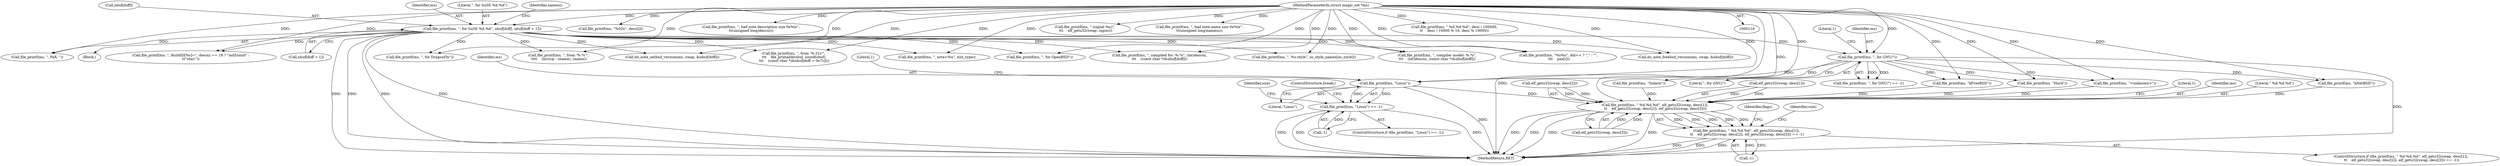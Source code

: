 digraph "0_file_ce90e05774dd77d86cfc8dfa6da57b32816841c4_2@pointer" {
"1000352" [label="(Call,file_printf(ms, \"Linux\"))"];
"1000335" [label="(Call,file_printf(ms, \", for GNU/\"))"];
"1000287" [label="(Call,file_printf(ms, \", for SuSE %d.%d\", nbuf[doff], nbuf[doff + 1]))"];
"1000117" [label="(MethodParameterIn,struct magic_set *ms)"];
"1000351" [label="(Call,file_printf(ms, \"Linux\") == -1)"];
"1000416" [label="(Call,file_printf(ms, \" %d.%d.%d\", elf_getu32(swap, desc[1]),\n \t\t    elf_getu32(swap, desc[2]), elf_getu32(swap, desc[3])))"];
"1000415" [label="(Call,file_printf(ms, \" %d.%d.%d\", elf_getu32(swap, desc[1]),\n \t\t    elf_getu32(swap, desc[2]), elf_getu32(swap, desc[3])) == -1)"];
"1000963" [label="(Call,file_printf(ms, \", %s-style\", os_style_names[os_style]))"];
"1000117" [label="(MethodParameterIn,struct magic_set *ms)"];
"1000680" [label="(Call,file_printf(ms, \", compiler model: %.*s\",\n\t\t\t    (int)descsz, (const char *)&nbuf[doff]))"];
"1000509" [label="(Call,file_printf(ms, \"%02x\", desc[i]))"];
"1000355" [label="(Call,-1)"];
"1000440" [label="(Identifier,flags)"];
"1000736" [label="(Call,do_note_freebsd_version(ms, swap, &nbuf[doff]))"];
"1000353" [label="(Identifier,ms)"];
"1000660" [label="(Call,file_printf(ms, \", compiled for: %.*s\", (int)descsz,\n\t\t\t    (const char *)&nbuf[doff]))"];
"1000603" [label="(Call,file_printf(ms, \"%s%s\", did++ ? \",\" : \"\",\n \t\t\t    pax[i]))"];
"1000205" [label="(Call,file_printf(ms, \", bad note description size 0x%lx\",\n\t\t(unsigned long)descsz))"];
"1000359" [label="(ControlStructure,break;)"];
"1000429" [label="(Call,elf_getu32(swap, desc[3]))"];
"1000286" [label="(Block,)"];
"1000396" [label="(Call,file_printf(ms, \"kNetBSD\"))"];
"1000288" [label="(Identifier,ms)"];
"1000374" [label="(Call,file_printf(ms, \"Solaris\"))"];
"1000476" [label="(Call,file_printf(ms, \", BuildID[%s]=\", descsz == 16 ? \"md5/uuid\" :\n\t\t\"sha1\"))"];
"1000435" [label="(Literal,1)"];
"1000289" [label="(Literal,\", for SuSE %d.%d\")"];
"1000301" [label="(Identifier,namesz)"];
"1000337" [label="(Literal,\", for GNU/\")"];
"1000356" [label="(Literal,1)"];
"1000437" [label="(Identifier,size)"];
"1000385" [label="(Call,file_printf(ms, \"kFreeBSD\"))"];
"1001221" [label="(Call,file_printf(ms, \", from '%.*s'\",\n \t\t\t\t    (int)(cp - cname), cname))"];
"1001023" [label="(Call,file_printf(ms, \" (signal %u)\",\n \t\t\t    elf_getu32(swap, signo)))"];
"1000190" [label="(Call,file_printf(ms, \", bad note name size 0x%lx\",\n\t\t(unsigned long)namesz))"];
"1000989" [label="(Call,file_printf(ms, \", from '%.31s'\",\n \t\t\t    file_printable(sbuf, sizeof(sbuf),\n \t\t\t    (const char *)&nbuf[doff + 0x7c])))"];
"1000363" [label="(Call,file_printf(ms, \"Hurd\"))"];
"1000414" [label="(ControlStructure,if (file_printf(ms, \" %d.%d.%d\", elf_getu32(swap, desc[1]),\n \t\t    elf_getu32(swap, desc[2]), elf_getu32(swap, desc[3])) == -1))"];
"1000336" [label="(Identifier,ms)"];
"1000339" [label="(Literal,1)"];
"1000358" [label="(Identifier,size)"];
"1000290" [label="(Call,nbuf[doff])"];
"1000775" [label="(Call,file_printf(ms, \", for OpenBSD\"))"];
"1000417" [label="(Identifier,ms)"];
"1000418" [label="(Literal,\" %d.%d.%d\")"];
"1000351" [label="(Call,file_printf(ms, \"Linux\") == -1)"];
"1000574" [label="(Call,file_printf(ms, \", PaX: \"))"];
"1000416" [label="(Call,file_printf(ms, \" %d.%d.%d\", elf_getu32(swap, desc[1]),\n \t\t    elf_getu32(swap, desc[2]), elf_getu32(swap, desc[3])))"];
"1000434" [label="(Call,-1)"];
"1000815" [label="(Call,file_printf(ms, \", for DragonFly\"))"];
"1000354" [label="(Literal,\"Linux\")"];
"1000424" [label="(Call,elf_getu32(swap, desc[2]))"];
"1000643" [label="(Call,do_note_netbsd_version(ms, swap, &nbuf[doff]))"];
"1000293" [label="(Call,nbuf[doff + 1])"];
"1000840" [label="(Call,file_printf(ms, \" %d.%d.%d\", desc / 100000,\n\t\t    desc / 10000 % 10, desc % 10000))"];
"1000350" [label="(ControlStructure,if (file_printf(ms, \"Linux\") == -1))"];
"1000419" [label="(Call,elf_getu32(swap, desc[1]))"];
"1000335" [label="(Call,file_printf(ms, \", for GNU/\"))"];
"1000287" [label="(Call,file_printf(ms, \", for SuSE %d.%d\", nbuf[doff], nbuf[doff + 1]))"];
"1000700" [label="(Call,file_printf(ms, \", note=%u\", xnh_type))"];
"1000407" [label="(Call,file_printf(ms, \"<unknown>\"))"];
"1000415" [label="(Call,file_printf(ms, \" %d.%d.%d\", elf_getu32(swap, desc[1]),\n \t\t    elf_getu32(swap, desc[2]), elf_getu32(swap, desc[3])) == -1)"];
"1001244" [label="(MethodReturn,RET)"];
"1000352" [label="(Call,file_printf(ms, \"Linux\"))"];
"1000334" [label="(Call,file_printf(ms, \", for GNU/\") == -1)"];
"1000352" -> "1000351"  [label="AST: "];
"1000352" -> "1000354"  [label="CFG: "];
"1000353" -> "1000352"  [label="AST: "];
"1000354" -> "1000352"  [label="AST: "];
"1000356" -> "1000352"  [label="CFG: "];
"1000352" -> "1001244"  [label="DDG: "];
"1000352" -> "1000351"  [label="DDG: "];
"1000352" -> "1000351"  [label="DDG: "];
"1000335" -> "1000352"  [label="DDG: "];
"1000117" -> "1000352"  [label="DDG: "];
"1000352" -> "1000416"  [label="DDG: "];
"1000335" -> "1000334"  [label="AST: "];
"1000335" -> "1000337"  [label="CFG: "];
"1000336" -> "1000335"  [label="AST: "];
"1000337" -> "1000335"  [label="AST: "];
"1000339" -> "1000335"  [label="CFG: "];
"1000335" -> "1001244"  [label="DDG: "];
"1000335" -> "1000334"  [label="DDG: "];
"1000335" -> "1000334"  [label="DDG: "];
"1000287" -> "1000335"  [label="DDG: "];
"1000117" -> "1000335"  [label="DDG: "];
"1000335" -> "1000363"  [label="DDG: "];
"1000335" -> "1000374"  [label="DDG: "];
"1000335" -> "1000385"  [label="DDG: "];
"1000335" -> "1000396"  [label="DDG: "];
"1000335" -> "1000407"  [label="DDG: "];
"1000287" -> "1000286"  [label="AST: "];
"1000287" -> "1000293"  [label="CFG: "];
"1000288" -> "1000287"  [label="AST: "];
"1000289" -> "1000287"  [label="AST: "];
"1000290" -> "1000287"  [label="AST: "];
"1000293" -> "1000287"  [label="AST: "];
"1000301" -> "1000287"  [label="CFG: "];
"1000287" -> "1001244"  [label="DDG: "];
"1000287" -> "1001244"  [label="DDG: "];
"1000287" -> "1001244"  [label="DDG: "];
"1000287" -> "1001244"  [label="DDG: "];
"1000117" -> "1000287"  [label="DDG: "];
"1000287" -> "1000476"  [label="DDG: "];
"1000287" -> "1000574"  [label="DDG: "];
"1000287" -> "1000603"  [label="DDG: "];
"1000287" -> "1000643"  [label="DDG: "];
"1000287" -> "1000660"  [label="DDG: "];
"1000287" -> "1000680"  [label="DDG: "];
"1000287" -> "1000700"  [label="DDG: "];
"1000287" -> "1000736"  [label="DDG: "];
"1000287" -> "1000775"  [label="DDG: "];
"1000287" -> "1000815"  [label="DDG: "];
"1000287" -> "1000963"  [label="DDG: "];
"1000287" -> "1000989"  [label="DDG: "];
"1000287" -> "1001221"  [label="DDG: "];
"1000117" -> "1000116"  [label="AST: "];
"1000117" -> "1001244"  [label="DDG: "];
"1000117" -> "1000190"  [label="DDG: "];
"1000117" -> "1000205"  [label="DDG: "];
"1000117" -> "1000363"  [label="DDG: "];
"1000117" -> "1000374"  [label="DDG: "];
"1000117" -> "1000385"  [label="DDG: "];
"1000117" -> "1000396"  [label="DDG: "];
"1000117" -> "1000407"  [label="DDG: "];
"1000117" -> "1000416"  [label="DDG: "];
"1000117" -> "1000476"  [label="DDG: "];
"1000117" -> "1000509"  [label="DDG: "];
"1000117" -> "1000574"  [label="DDG: "];
"1000117" -> "1000603"  [label="DDG: "];
"1000117" -> "1000643"  [label="DDG: "];
"1000117" -> "1000660"  [label="DDG: "];
"1000117" -> "1000680"  [label="DDG: "];
"1000117" -> "1000700"  [label="DDG: "];
"1000117" -> "1000736"  [label="DDG: "];
"1000117" -> "1000775"  [label="DDG: "];
"1000117" -> "1000815"  [label="DDG: "];
"1000117" -> "1000840"  [label="DDG: "];
"1000117" -> "1000963"  [label="DDG: "];
"1000117" -> "1000989"  [label="DDG: "];
"1000117" -> "1001023"  [label="DDG: "];
"1000117" -> "1001221"  [label="DDG: "];
"1000351" -> "1000350"  [label="AST: "];
"1000351" -> "1000355"  [label="CFG: "];
"1000355" -> "1000351"  [label="AST: "];
"1000358" -> "1000351"  [label="CFG: "];
"1000359" -> "1000351"  [label="CFG: "];
"1000351" -> "1001244"  [label="DDG: "];
"1000351" -> "1001244"  [label="DDG: "];
"1000351" -> "1001244"  [label="DDG: "];
"1000355" -> "1000351"  [label="DDG: "];
"1000416" -> "1000415"  [label="AST: "];
"1000416" -> "1000429"  [label="CFG: "];
"1000417" -> "1000416"  [label="AST: "];
"1000418" -> "1000416"  [label="AST: "];
"1000419" -> "1000416"  [label="AST: "];
"1000424" -> "1000416"  [label="AST: "];
"1000429" -> "1000416"  [label="AST: "];
"1000435" -> "1000416"  [label="CFG: "];
"1000416" -> "1001244"  [label="DDG: "];
"1000416" -> "1001244"  [label="DDG: "];
"1000416" -> "1001244"  [label="DDG: "];
"1000416" -> "1001244"  [label="DDG: "];
"1000416" -> "1000415"  [label="DDG: "];
"1000416" -> "1000415"  [label="DDG: "];
"1000416" -> "1000415"  [label="DDG: "];
"1000416" -> "1000415"  [label="DDG: "];
"1000416" -> "1000415"  [label="DDG: "];
"1000396" -> "1000416"  [label="DDG: "];
"1000374" -> "1000416"  [label="DDG: "];
"1000363" -> "1000416"  [label="DDG: "];
"1000385" -> "1000416"  [label="DDG: "];
"1000407" -> "1000416"  [label="DDG: "];
"1000419" -> "1000416"  [label="DDG: "];
"1000419" -> "1000416"  [label="DDG: "];
"1000424" -> "1000416"  [label="DDG: "];
"1000424" -> "1000416"  [label="DDG: "];
"1000429" -> "1000416"  [label="DDG: "];
"1000429" -> "1000416"  [label="DDG: "];
"1000415" -> "1000414"  [label="AST: "];
"1000415" -> "1000434"  [label="CFG: "];
"1000434" -> "1000415"  [label="AST: "];
"1000437" -> "1000415"  [label="CFG: "];
"1000440" -> "1000415"  [label="CFG: "];
"1000415" -> "1001244"  [label="DDG: "];
"1000415" -> "1001244"  [label="DDG: "];
"1000415" -> "1001244"  [label="DDG: "];
"1000434" -> "1000415"  [label="DDG: "];
}
